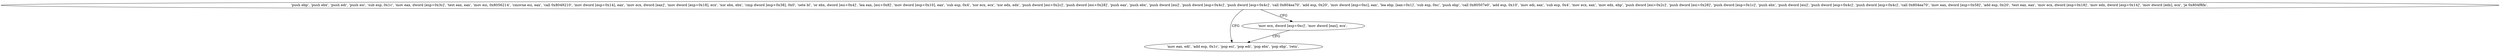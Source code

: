 digraph "func" {
"134543440" [label = "'push ebp', 'push ebx', 'push edi', 'push esi', 'sub esp, 0x1c', 'mov eax, dword [esp+0x3c]', 'test eax, eax', 'mov esi, 0x8056214', 'cmovne esi, eax', 'call 0x8049210', 'mov dword [esp+0x14], eax', 'mov ecx, dword [eax]', 'mov dword [esp+0x18], ecx', 'xor ebx, ebx', 'cmp dword [esp+0x38], 0x0', 'sete bl', 'or ebx, dword [esi+0x4]', 'lea eax, [esi+0x8]', 'mov dword [esp+0x10], eax', 'sub esp, 0x4', 'xor ecx, ecx', 'xor edx, edx', 'push dword [esi+0x2c]', 'push dword [esi+0x28]', 'push eax', 'push ebx', 'push dword [esi]', 'push dword [esp+0x4c]', 'push dword [esp+0x4c]', 'call 0x804ea70', 'add esp, 0x20', 'mov dword [esp+0xc], eax', 'lea ebp, [eax+0x1]', 'sub esp, 0xc', 'push ebp', 'call 0x80507e0', 'add esp, 0x10', 'mov edi, eax', 'sub esp, 0x4', 'mov ecx, eax', 'mov edx, ebp', 'push dword [esi+0x2c]', 'push dword [esi+0x28]', 'push dword [esp+0x1c]', 'push ebx', 'push dword [esi]', 'push dword [esp+0x4c]', 'push dword [esp+0x4c]', 'call 0x804ea70', 'mov eax, dword [esp+0x58]', 'add esp, 0x20', 'test eax, eax', 'mov ecx, dword [esp+0x18]', 'mov edx, dword [esp+0x14]', 'mov dword [edx], ecx', 'je 0x804f8fa', " ]
"134543610" [label = "'mov eax, edi', 'add esp, 0x1c', 'pop esi', 'pop edi', 'pop ebx', 'pop ebp', 'retn', " ]
"134543604" [label = "'mov ecx, dword [esp+0xc]', 'mov dword [eax], ecx', " ]
"134543440" -> "134543610" [ label = "CFG" ]
"134543440" -> "134543604" [ label = "CFG" ]
"134543604" -> "134543610" [ label = "CFG" ]
}
